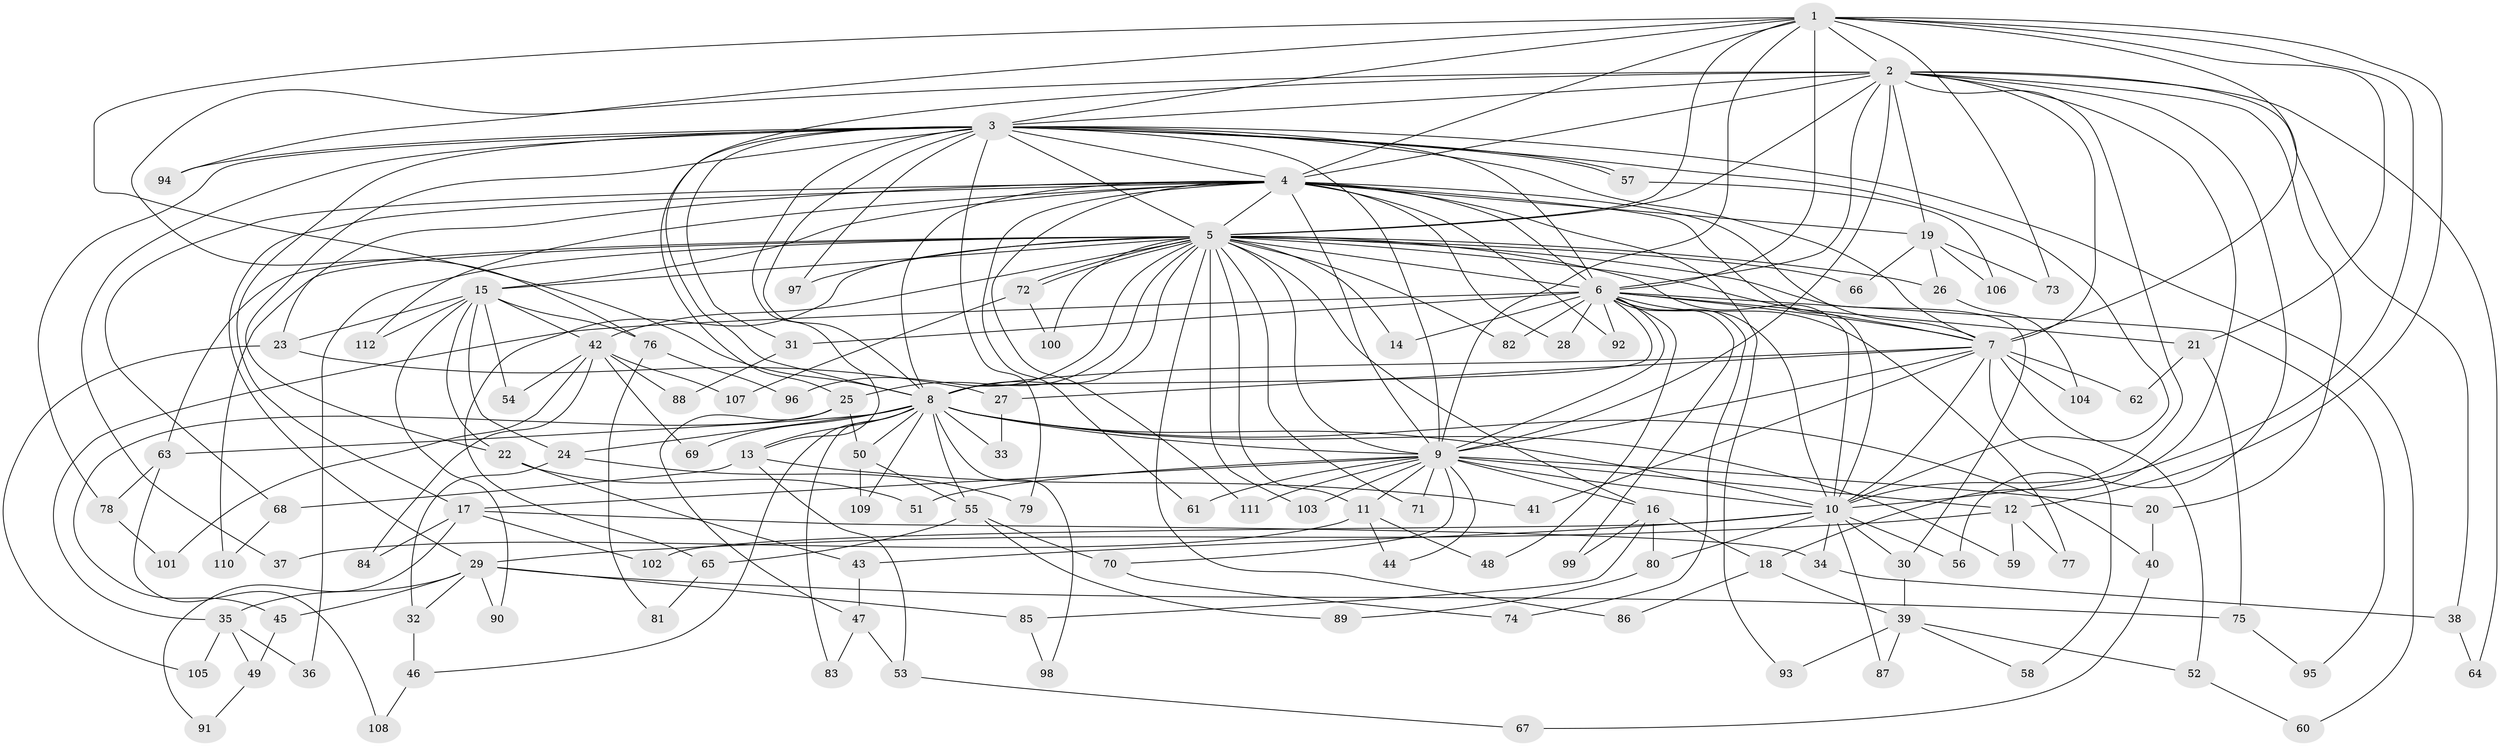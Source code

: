 // Generated by graph-tools (version 1.1) at 2025/35/03/09/25 02:35:11]
// undirected, 112 vertices, 249 edges
graph export_dot {
graph [start="1"]
  node [color=gray90,style=filled];
  1;
  2;
  3;
  4;
  5;
  6;
  7;
  8;
  9;
  10;
  11;
  12;
  13;
  14;
  15;
  16;
  17;
  18;
  19;
  20;
  21;
  22;
  23;
  24;
  25;
  26;
  27;
  28;
  29;
  30;
  31;
  32;
  33;
  34;
  35;
  36;
  37;
  38;
  39;
  40;
  41;
  42;
  43;
  44;
  45;
  46;
  47;
  48;
  49;
  50;
  51;
  52;
  53;
  54;
  55;
  56;
  57;
  58;
  59;
  60;
  61;
  62;
  63;
  64;
  65;
  66;
  67;
  68;
  69;
  70;
  71;
  72;
  73;
  74;
  75;
  76;
  77;
  78;
  79;
  80;
  81;
  82;
  83;
  84;
  85;
  86;
  87;
  88;
  89;
  90;
  91;
  92;
  93;
  94;
  95;
  96;
  97;
  98;
  99;
  100;
  101;
  102;
  103;
  104;
  105;
  106;
  107;
  108;
  109;
  110;
  111;
  112;
  1 -- 2;
  1 -- 3;
  1 -- 4;
  1 -- 5;
  1 -- 6;
  1 -- 7;
  1 -- 8;
  1 -- 9;
  1 -- 10;
  1 -- 12;
  1 -- 21;
  1 -- 73;
  1 -- 94;
  2 -- 3;
  2 -- 4;
  2 -- 5;
  2 -- 6;
  2 -- 7;
  2 -- 8;
  2 -- 9;
  2 -- 10;
  2 -- 18;
  2 -- 19;
  2 -- 20;
  2 -- 38;
  2 -- 56;
  2 -- 64;
  2 -- 76;
  3 -- 4;
  3 -- 5;
  3 -- 6;
  3 -- 7;
  3 -- 8;
  3 -- 9;
  3 -- 10;
  3 -- 13;
  3 -- 17;
  3 -- 22;
  3 -- 25;
  3 -- 31;
  3 -- 37;
  3 -- 57;
  3 -- 57;
  3 -- 60;
  3 -- 78;
  3 -- 79;
  3 -- 94;
  3 -- 97;
  4 -- 5;
  4 -- 6;
  4 -- 7;
  4 -- 8;
  4 -- 9;
  4 -- 10;
  4 -- 15;
  4 -- 19;
  4 -- 23;
  4 -- 28;
  4 -- 29;
  4 -- 61;
  4 -- 68;
  4 -- 92;
  4 -- 93;
  4 -- 111;
  4 -- 112;
  5 -- 6;
  5 -- 7;
  5 -- 8;
  5 -- 9;
  5 -- 10;
  5 -- 11;
  5 -- 14;
  5 -- 15;
  5 -- 16;
  5 -- 25;
  5 -- 26;
  5 -- 30;
  5 -- 36;
  5 -- 42;
  5 -- 63;
  5 -- 65;
  5 -- 66;
  5 -- 71;
  5 -- 72;
  5 -- 72;
  5 -- 82;
  5 -- 86;
  5 -- 96;
  5 -- 97;
  5 -- 100;
  5 -- 103;
  5 -- 110;
  6 -- 7;
  6 -- 8;
  6 -- 9;
  6 -- 10;
  6 -- 14;
  6 -- 21;
  6 -- 28;
  6 -- 31;
  6 -- 35;
  6 -- 48;
  6 -- 74;
  6 -- 77;
  6 -- 82;
  6 -- 92;
  6 -- 95;
  6 -- 99;
  7 -- 8;
  7 -- 9;
  7 -- 10;
  7 -- 27;
  7 -- 41;
  7 -- 52;
  7 -- 58;
  7 -- 62;
  7 -- 104;
  8 -- 9;
  8 -- 10;
  8 -- 13;
  8 -- 24;
  8 -- 33;
  8 -- 40;
  8 -- 46;
  8 -- 50;
  8 -- 55;
  8 -- 59;
  8 -- 63;
  8 -- 69;
  8 -- 83;
  8 -- 98;
  8 -- 109;
  9 -- 10;
  9 -- 11;
  9 -- 12;
  9 -- 16;
  9 -- 17;
  9 -- 20;
  9 -- 44;
  9 -- 51;
  9 -- 61;
  9 -- 70;
  9 -- 71;
  9 -- 103;
  9 -- 111;
  10 -- 30;
  10 -- 34;
  10 -- 43;
  10 -- 56;
  10 -- 80;
  10 -- 87;
  10 -- 102;
  11 -- 37;
  11 -- 44;
  11 -- 48;
  12 -- 29;
  12 -- 59;
  12 -- 77;
  13 -- 41;
  13 -- 53;
  13 -- 68;
  15 -- 22;
  15 -- 23;
  15 -- 24;
  15 -- 42;
  15 -- 54;
  15 -- 76;
  15 -- 90;
  15 -- 112;
  16 -- 18;
  16 -- 80;
  16 -- 85;
  16 -- 99;
  17 -- 34;
  17 -- 84;
  17 -- 91;
  17 -- 102;
  18 -- 39;
  18 -- 86;
  19 -- 26;
  19 -- 66;
  19 -- 73;
  19 -- 106;
  20 -- 40;
  21 -- 62;
  21 -- 75;
  22 -- 43;
  22 -- 51;
  23 -- 27;
  23 -- 105;
  24 -- 32;
  24 -- 79;
  25 -- 45;
  25 -- 47;
  25 -- 50;
  26 -- 104;
  27 -- 33;
  29 -- 32;
  29 -- 35;
  29 -- 45;
  29 -- 75;
  29 -- 85;
  29 -- 90;
  30 -- 39;
  31 -- 88;
  32 -- 46;
  34 -- 38;
  35 -- 36;
  35 -- 49;
  35 -- 105;
  38 -- 64;
  39 -- 52;
  39 -- 58;
  39 -- 87;
  39 -- 93;
  40 -- 67;
  42 -- 54;
  42 -- 69;
  42 -- 84;
  42 -- 88;
  42 -- 101;
  42 -- 107;
  43 -- 47;
  45 -- 49;
  46 -- 108;
  47 -- 53;
  47 -- 83;
  49 -- 91;
  50 -- 55;
  50 -- 109;
  52 -- 60;
  53 -- 67;
  55 -- 65;
  55 -- 70;
  55 -- 89;
  57 -- 106;
  63 -- 78;
  63 -- 108;
  65 -- 81;
  68 -- 110;
  70 -- 74;
  72 -- 100;
  72 -- 107;
  75 -- 95;
  76 -- 81;
  76 -- 96;
  78 -- 101;
  80 -- 89;
  85 -- 98;
}
